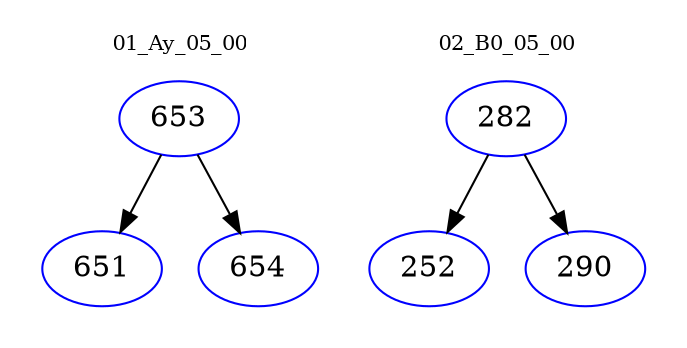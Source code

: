 digraph{
subgraph cluster_0 {
color = white
label = "01_Ay_05_00";
fontsize=10;
T0_653 [label="653", color="blue"]
T0_653 -> T0_651 [color="black"]
T0_651 [label="651", color="blue"]
T0_653 -> T0_654 [color="black"]
T0_654 [label="654", color="blue"]
}
subgraph cluster_1 {
color = white
label = "02_B0_05_00";
fontsize=10;
T1_282 [label="282", color="blue"]
T1_282 -> T1_252 [color="black"]
T1_252 [label="252", color="blue"]
T1_282 -> T1_290 [color="black"]
T1_290 [label="290", color="blue"]
}
}
